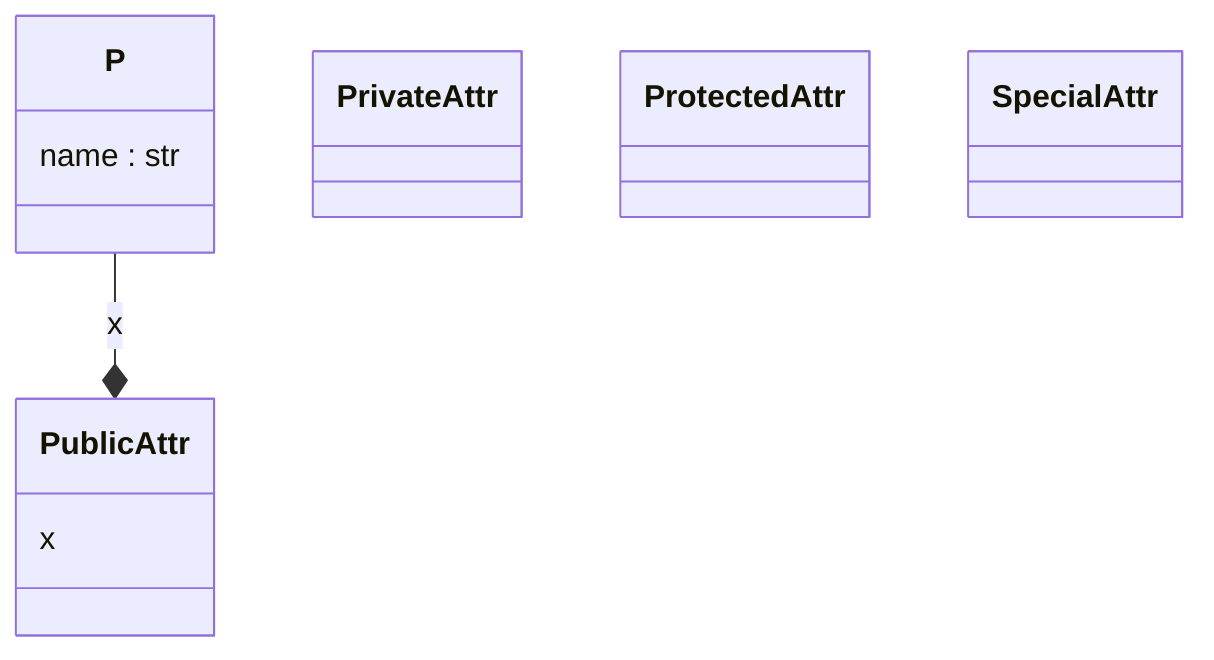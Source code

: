classDiagram
  class P {
    name : str
  }
  class PrivateAttr {
  }
  class ProtectedAttr {
  }
  class PublicAttr {
    x
  }
  class SpecialAttr {
  }
  P --* PublicAttr : x